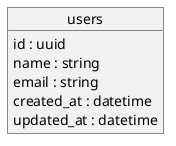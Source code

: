 @startuml data-modals

object users {
  id : uuid
  name : string
  email : string
  created_at : datetime
  updated_at : datetime
}

@enduml
